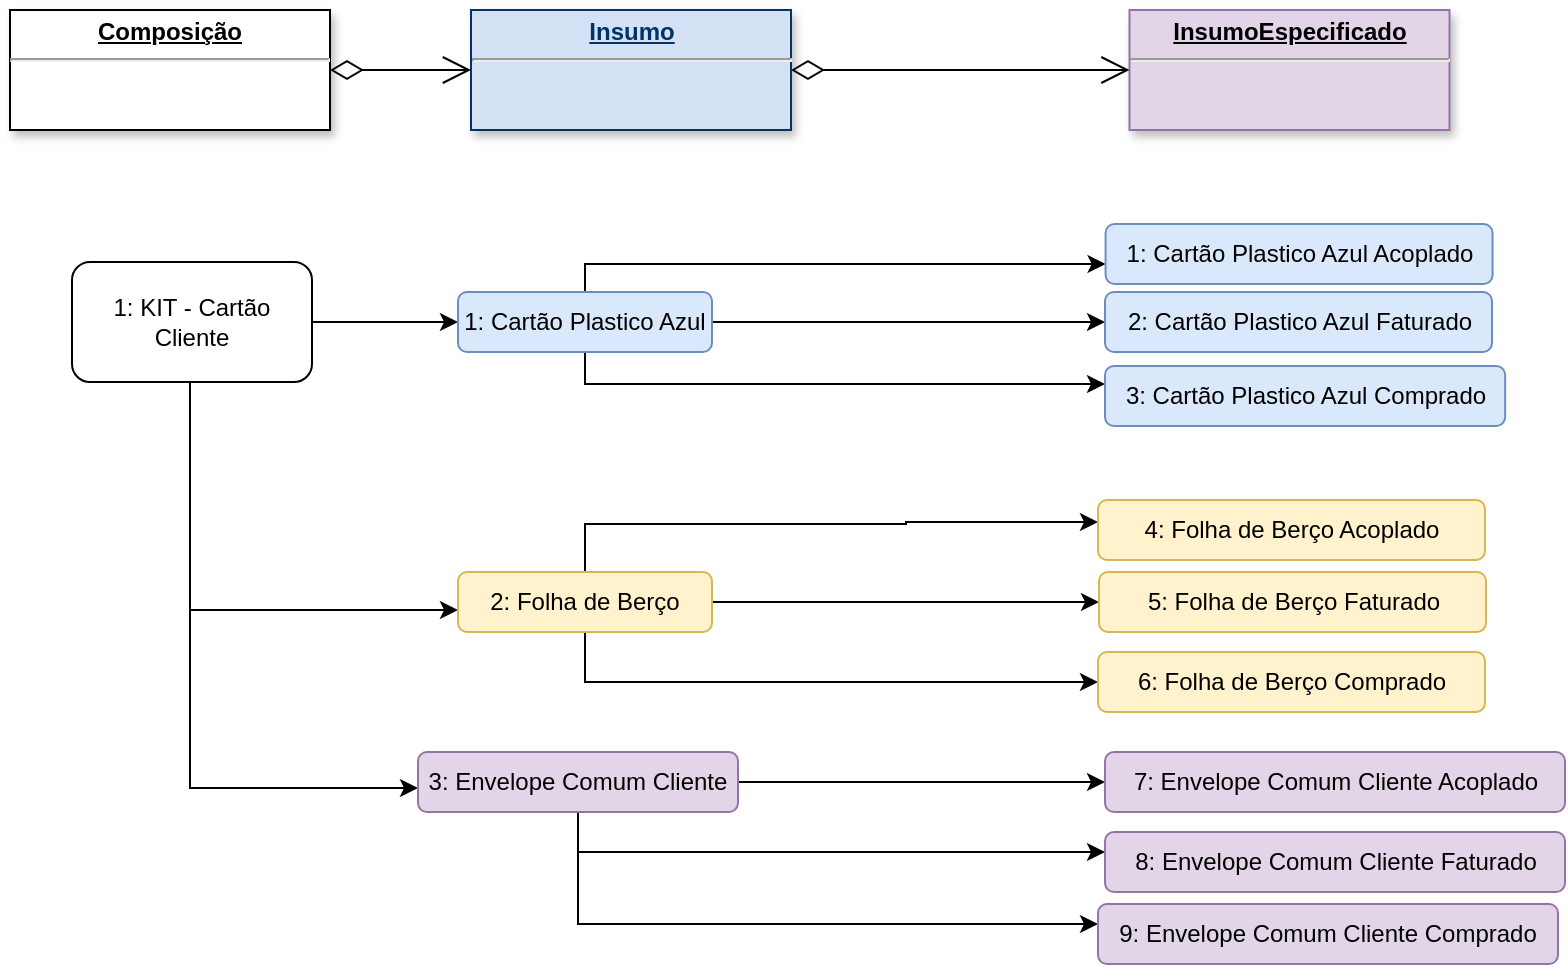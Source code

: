 <mxfile version="20.5.1" type="github">
  <diagram name="Page-1" id="efa7a0a1-bf9b-a30e-e6df-94a7791c09e9">
    <mxGraphModel dx="868" dy="425" grid="1" gridSize="10" guides="1" tooltips="1" connect="1" arrows="1" fold="1" page="1" pageScale="1" pageWidth="1169" pageHeight="827" background="none" math="0" shadow="0">
      <root>
        <mxCell id="0" />
        <mxCell id="1" parent="0" />
        <mxCell id="kxRyARiAPBWNzmmKZJo8-114" value="&lt;p style=&quot;margin: 0px; margin-top: 4px; text-align: center; text-decoration: underline;&quot;&gt;&lt;strong&gt;Composição&lt;/strong&gt;&lt;/p&gt;&lt;hr&gt;&lt;p style=&quot;margin: 0px; margin-left: 8px;&quot;&gt;&lt;br&gt;&lt;/p&gt;" style="verticalAlign=top;align=left;overflow=fill;fontSize=12;fontFamily=Helvetica;html=1;shadow=1;" parent="1" vertex="1">
          <mxGeometry x="46" y="40" width="160" height="60" as="geometry" />
        </mxCell>
        <mxCell id="kxRyARiAPBWNzmmKZJo8-115" value="&lt;p style=&quot;margin: 0px; margin-top: 4px; text-align: center; text-decoration: underline;&quot;&gt;&lt;b&gt;Insumo&lt;/b&gt;&lt;/p&gt;&lt;hr&gt;&lt;p style=&quot;margin: 0px; margin-left: 8px;&quot;&gt;&lt;br&gt;&lt;/p&gt;" style="verticalAlign=top;align=left;overflow=fill;fontSize=12;fontFamily=Helvetica;html=1;strokeColor=#003366;shadow=1;fillColor=#D4E1F5;fontColor=#003366" parent="1" vertex="1">
          <mxGeometry x="276.5" y="40" width="160" height="60" as="geometry" />
        </mxCell>
        <mxCell id="kxRyARiAPBWNzmmKZJo8-119" value="&lt;p style=&quot;margin: 0px; margin-top: 4px; text-align: center; text-decoration: underline;&quot;&gt;&lt;b&gt;InsumoEspecificado&lt;/b&gt;&lt;/p&gt;&lt;hr&gt;&lt;p style=&quot;margin: 0px; margin-left: 8px;&quot;&gt;&lt;br&gt;&lt;/p&gt;" style="verticalAlign=top;align=left;overflow=fill;fontSize=12;fontFamily=Helvetica;html=1;strokeColor=#9673a6;shadow=1;fillColor=#e1d5e7;" parent="1" vertex="1">
          <mxGeometry x="605.75" y="40" width="160" height="60" as="geometry" />
        </mxCell>
        <mxCell id="kxRyARiAPBWNzmmKZJo8-127" value="" style="endArrow=open;endSize=12;startArrow=diamondThin;startSize=14;startFill=0;edgeStyle=orthogonalEdgeStyle;rounded=0;elbow=vertical;html=1;exitX=1;exitY=0.5;exitDx=0;exitDy=0;" parent="1" edge="1" target="kxRyARiAPBWNzmmKZJo8-115" source="kxRyARiAPBWNzmmKZJo8-114">
          <mxGeometry relative="1" as="geometry">
            <mxPoint x="206" y="80" as="sourcePoint" />
            <mxPoint x="352.5" y="80" as="targetPoint" />
            <Array as="points" />
          </mxGeometry>
        </mxCell>
        <mxCell id="kxRyARiAPBWNzmmKZJo8-130" value="" style="endArrow=open;html=1;endSize=12;startArrow=diamondThin;startSize=14;startFill=0;edgeStyle=orthogonalEdgeStyle;rounded=0;elbow=vertical;" parent="1" source="kxRyARiAPBWNzmmKZJo8-115" target="kxRyARiAPBWNzmmKZJo8-119" edge="1">
          <mxGeometry relative="1" as="geometry">
            <mxPoint x="450" y="67" as="sourcePoint" />
            <mxPoint x="600" y="67" as="targetPoint" />
            <Array as="points">
              <mxPoint x="514" y="70" />
              <mxPoint x="514" y="70" />
            </Array>
          </mxGeometry>
        </mxCell>
        <mxCell id="xdecVxI8g7WjwIrV84c3-124" style="edgeStyle=orthogonalEdgeStyle;rounded=0;orthogonalLoop=1;jettySize=auto;html=1;" parent="1" source="xdecVxI8g7WjwIrV84c3-115" target="xdecVxI8g7WjwIrV84c3-116" edge="1">
          <mxGeometry relative="1" as="geometry" />
        </mxCell>
        <mxCell id="xdecVxI8g7WjwIrV84c3-104" style="edgeStyle=orthogonalEdgeStyle;rounded=0;orthogonalLoop=1;jettySize=auto;html=1;" edge="1" parent="1" source="xdecVxI8g7WjwIrV84c3-115" target="xdecVxI8g7WjwIrV84c3-118">
          <mxGeometry relative="1" as="geometry">
            <Array as="points">
              <mxPoint x="136" y="340" />
            </Array>
          </mxGeometry>
        </mxCell>
        <mxCell id="xdecVxI8g7WjwIrV84c3-105" style="edgeStyle=orthogonalEdgeStyle;rounded=0;orthogonalLoop=1;jettySize=auto;html=1;" edge="1" parent="1" target="xdecVxI8g7WjwIrV84c3-120">
          <mxGeometry relative="1" as="geometry">
            <mxPoint x="136" y="229" as="sourcePoint" />
            <mxPoint x="322" y="429" as="targetPoint" />
            <Array as="points">
              <mxPoint x="136" y="429" />
            </Array>
          </mxGeometry>
        </mxCell>
        <mxCell id="xdecVxI8g7WjwIrV84c3-115" value="1: KIT - Cartão Cliente" style="rounded=1;whiteSpace=wrap;html=1;" parent="1" vertex="1">
          <mxGeometry x="77" y="166" width="120" height="60" as="geometry" />
        </mxCell>
        <mxCell id="xdecVxI8g7WjwIrV84c3-109" style="edgeStyle=orthogonalEdgeStyle;rounded=0;orthogonalLoop=1;jettySize=auto;html=1;" edge="1" parent="1" source="xdecVxI8g7WjwIrV84c3-116" target="xdecVxI8g7WjwIrV84c3-117">
          <mxGeometry relative="1" as="geometry">
            <Array as="points">
              <mxPoint x="334" y="167" />
            </Array>
          </mxGeometry>
        </mxCell>
        <mxCell id="xdecVxI8g7WjwIrV84c3-112" style="edgeStyle=orthogonalEdgeStyle;rounded=0;orthogonalLoop=1;jettySize=auto;html=1;" edge="1" parent="1" source="xdecVxI8g7WjwIrV84c3-116" target="xdecVxI8g7WjwIrV84c3-133">
          <mxGeometry relative="1" as="geometry" />
        </mxCell>
        <mxCell id="xdecVxI8g7WjwIrV84c3-113" style="edgeStyle=orthogonalEdgeStyle;rounded=0;orthogonalLoop=1;jettySize=auto;html=1;" edge="1" parent="1" source="xdecVxI8g7WjwIrV84c3-116" target="xdecVxI8g7WjwIrV84c3-134">
          <mxGeometry relative="1" as="geometry">
            <Array as="points">
              <mxPoint x="334" y="227" />
            </Array>
          </mxGeometry>
        </mxCell>
        <mxCell id="xdecVxI8g7WjwIrV84c3-116" value="1: Cartão Plastico Azul" style="rounded=1;whiteSpace=wrap;html=1;fillColor=#dae8fc;strokeColor=#6c8ebf;" parent="1" vertex="1">
          <mxGeometry x="270" y="181" width="127" height="30" as="geometry" />
        </mxCell>
        <mxCell id="xdecVxI8g7WjwIrV84c3-117" value="1: Cartão Plastico Azul Acoplado" style="rounded=1;whiteSpace=wrap;html=1;fillColor=#dae8fc;strokeColor=#6c8ebf;" parent="1" vertex="1">
          <mxGeometry x="593.79" y="147" width="193.5" height="30" as="geometry" />
        </mxCell>
        <mxCell id="xdecVxI8g7WjwIrV84c3-143" style="edgeStyle=orthogonalEdgeStyle;rounded=0;orthogonalLoop=1;jettySize=auto;html=1;" parent="1" source="xdecVxI8g7WjwIrV84c3-118" target="xdecVxI8g7WjwIrV84c3-139" edge="1">
          <mxGeometry relative="1" as="geometry">
            <Array as="points">
              <mxPoint x="334" y="297" />
              <mxPoint x="494" y="297" />
              <mxPoint x="494" y="296" />
            </Array>
          </mxGeometry>
        </mxCell>
        <mxCell id="xdecVxI8g7WjwIrV84c3-144" style="edgeStyle=orthogonalEdgeStyle;rounded=0;orthogonalLoop=1;jettySize=auto;html=1;" parent="1" source="xdecVxI8g7WjwIrV84c3-118" target="xdecVxI8g7WjwIrV84c3-140" edge="1">
          <mxGeometry relative="1" as="geometry" />
        </mxCell>
        <mxCell id="xdecVxI8g7WjwIrV84c3-145" style="edgeStyle=orthogonalEdgeStyle;rounded=0;orthogonalLoop=1;jettySize=auto;html=1;" parent="1" source="xdecVxI8g7WjwIrV84c3-118" target="xdecVxI8g7WjwIrV84c3-141" edge="1">
          <mxGeometry relative="1" as="geometry">
            <Array as="points">
              <mxPoint x="334" y="376" />
            </Array>
          </mxGeometry>
        </mxCell>
        <mxCell id="xdecVxI8g7WjwIrV84c3-118" value="2: Folha de Berço" style="rounded=1;whiteSpace=wrap;html=1;fillColor=#fff2cc;strokeColor=#d6b656;" parent="1" vertex="1">
          <mxGeometry x="270" y="321" width="127" height="30" as="geometry" />
        </mxCell>
        <mxCell id="xdecVxI8g7WjwIrV84c3-152" style="edgeStyle=orthogonalEdgeStyle;rounded=0;orthogonalLoop=1;jettySize=auto;html=1;" parent="1" source="xdecVxI8g7WjwIrV84c3-120" target="xdecVxI8g7WjwIrV84c3-147" edge="1">
          <mxGeometry relative="1" as="geometry" />
        </mxCell>
        <mxCell id="xdecVxI8g7WjwIrV84c3-153" style="edgeStyle=orthogonalEdgeStyle;rounded=0;orthogonalLoop=1;jettySize=auto;html=1;" parent="1" source="xdecVxI8g7WjwIrV84c3-120" target="xdecVxI8g7WjwIrV84c3-150" edge="1">
          <mxGeometry relative="1" as="geometry">
            <Array as="points">
              <mxPoint x="330" y="461" />
            </Array>
          </mxGeometry>
        </mxCell>
        <mxCell id="xdecVxI8g7WjwIrV84c3-114" style="edgeStyle=orthogonalEdgeStyle;rounded=0;orthogonalLoop=1;jettySize=auto;html=1;" edge="1" parent="1" source="xdecVxI8g7WjwIrV84c3-120" target="xdecVxI8g7WjwIrV84c3-151">
          <mxGeometry relative="1" as="geometry">
            <Array as="points">
              <mxPoint x="330" y="497" />
            </Array>
          </mxGeometry>
        </mxCell>
        <mxCell id="xdecVxI8g7WjwIrV84c3-120" value="3: Envelope Comum Cliente" style="rounded=1;whiteSpace=wrap;html=1;fillColor=#e1d5e7;strokeColor=#9673a6;" parent="1" vertex="1">
          <mxGeometry x="250" y="411" width="160" height="30" as="geometry" />
        </mxCell>
        <mxCell id="xdecVxI8g7WjwIrV84c3-133" value="2: Cartão Plastico Azul Faturado" style="rounded=1;whiteSpace=wrap;html=1;fillColor=#dae8fc;strokeColor=#6c8ebf;" parent="1" vertex="1">
          <mxGeometry x="593.5" y="181" width="193.5" height="30" as="geometry" />
        </mxCell>
        <mxCell id="xdecVxI8g7WjwIrV84c3-134" value="3: Cartão Plastico Azul Comprado" style="rounded=1;whiteSpace=wrap;html=1;fillColor=#dae8fc;strokeColor=#6c8ebf;" parent="1" vertex="1">
          <mxGeometry x="593.5" y="218" width="200.08" height="30" as="geometry" />
        </mxCell>
        <mxCell id="xdecVxI8g7WjwIrV84c3-139" value="4: Folha de Berço Acoplado" style="rounded=1;whiteSpace=wrap;html=1;fillColor=#fff2cc;strokeColor=#d6b656;" parent="1" vertex="1">
          <mxGeometry x="590" y="285" width="193.5" height="30" as="geometry" />
        </mxCell>
        <mxCell id="xdecVxI8g7WjwIrV84c3-140" value="5: Folha de Berço Faturado" style="rounded=1;whiteSpace=wrap;html=1;fillColor=#fff2cc;strokeColor=#d6b656;" parent="1" vertex="1">
          <mxGeometry x="590.5" y="321" width="193.5" height="30" as="geometry" />
        </mxCell>
        <mxCell id="xdecVxI8g7WjwIrV84c3-141" value="6: Folha de Berço&amp;nbsp;Comprado" style="rounded=1;whiteSpace=wrap;html=1;fillColor=#fff2cc;strokeColor=#d6b656;" parent="1" vertex="1">
          <mxGeometry x="590.0" y="361" width="193.5" height="30" as="geometry" />
        </mxCell>
        <mxCell id="xdecVxI8g7WjwIrV84c3-147" value="&lt;div&gt;7: Envelope Comum Cliente Acoplado&lt;/div&gt;" style="rounded=1;whiteSpace=wrap;html=1;fillColor=#e1d5e7;strokeColor=#9673a6;" parent="1" vertex="1">
          <mxGeometry x="593.5" y="411" width="230" height="30" as="geometry" />
        </mxCell>
        <mxCell id="xdecVxI8g7WjwIrV84c3-150" value="&lt;div&gt;8: Envelope Comum Cliente Faturado&lt;/div&gt;" style="rounded=1;whiteSpace=wrap;html=1;fillColor=#e1d5e7;strokeColor=#9673a6;" parent="1" vertex="1">
          <mxGeometry x="593.5" y="451" width="230" height="30" as="geometry" />
        </mxCell>
        <mxCell id="xdecVxI8g7WjwIrV84c3-151" value="9: Envelope Comum Cliente Comprado" style="rounded=1;whiteSpace=wrap;html=1;fillColor=#e1d5e7;strokeColor=#9673a6;" parent="1" vertex="1">
          <mxGeometry x="590" y="487" width="230" height="30" as="geometry" />
        </mxCell>
      </root>
    </mxGraphModel>
  </diagram>
</mxfile>
